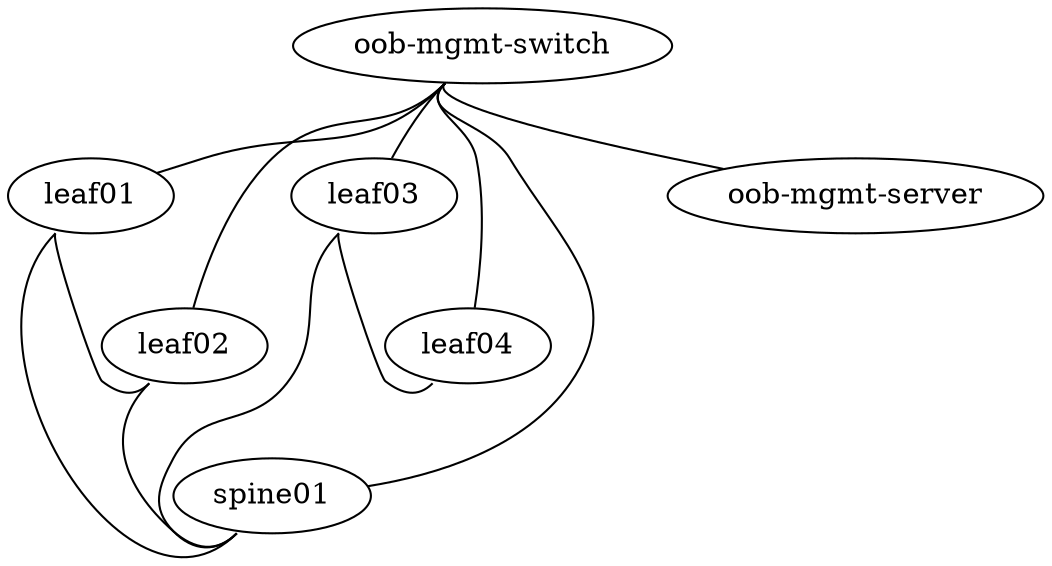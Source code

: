 graph vx {
 "leaf01" [function="leaf" os="CumulusCommunity/cumulus-vx" version="3.4.3" memory="768" config="./helper_scripts/config_switch.sh" ]
 "leaf02" [function="leaf" os="CumulusCommunity/cumulus-vx" version="3.4.3" memory="768" config="./helper_scripts/config_switch.sh" ]
 "leaf03" [function="leaf" os="CumulusCommunity/cumulus-vx" version="3.4.3" memory="768" config="./helper_scripts/config_switch.sh" ]
 "leaf04" [function="leaf" os="CumulusCommunity/cumulus-vx" version="3.4.3" memory="768" config="./helper_scripts/config_switch.sh" ]
 "spine01" [function="spine" os="CumulusCommunity/cumulus-vx" version="3.4.3" memory="768" config="./helper_scripts/config_switch.sh" ]
 "oob-mgmt-switch" [function="oob-switch" os="CumulusCommunity/cumulus-vx" version="3.2.1" config="./helper_scripts/oob_switch_config.sh" mgmt_ip="10.128.0.254"]
 "oob-mgmt-server" [function="oob-server" os="yk0/ubuntu-xenial" memory="1024" mgmt_ip="10.128.0.1"]

 "leaf01":"swp51" -- "spine01":"swp1"
 "leaf02":"swp51" -- "spine01":"swp2"
 "leaf03":"swp51" -- "spine01":"swp3"

 "leaf01":"swp49" -- "leaf02":"swp49"
 "leaf03":"swp49" -- "leaf04":"swp49"

 "oob-mgmt-switch":"swp1" -- "leaf01":"eth0"
 "oob-mgmt-switch":"swp2" -- "leaf02":"eth1"
 "oob-mgmt-switch":"swp3" -- "leaf03":"eth0"
 "oob-mgmt-switch":"swp4" -- "leaf04":"eth0"
 "oob-mgmt-switch":"swp5" -- "spine01":"eth0"
 "oob-mgmt-switch":"swp6" -- "oob-mgmt-server":"eth0"
}
